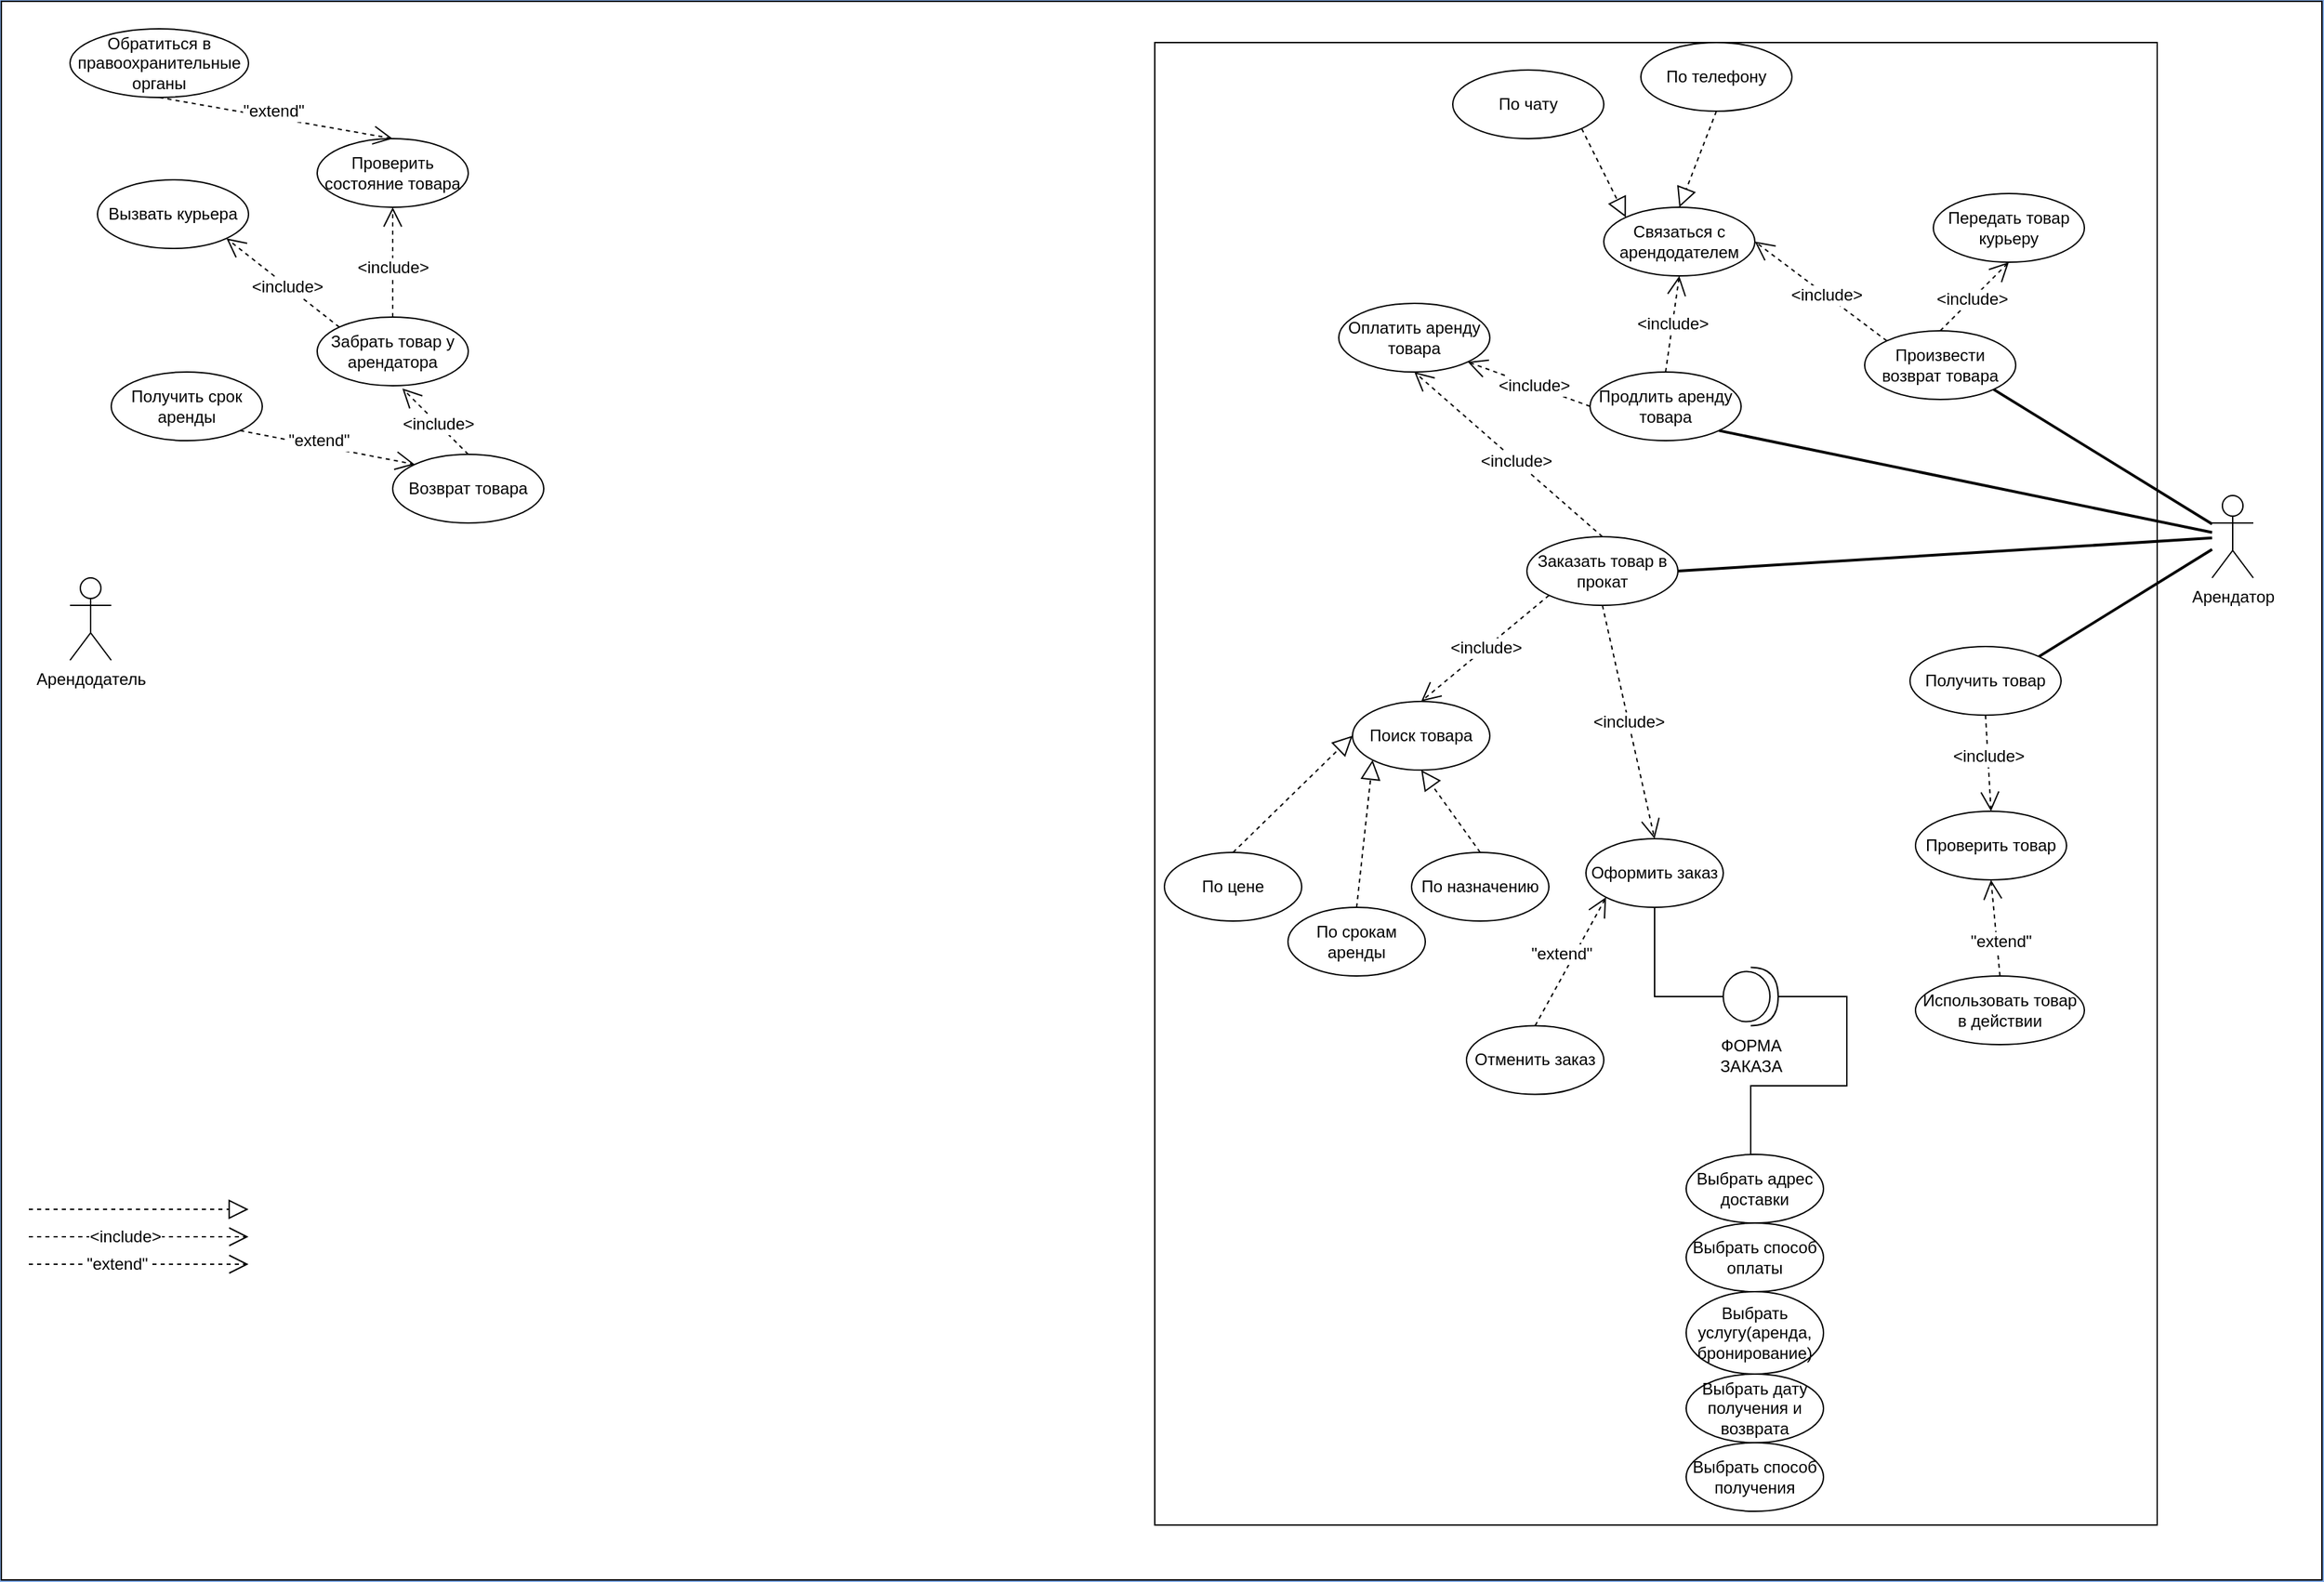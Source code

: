 <mxfile version="14.6.9" type="github"><diagram id="ZwnTsQdj2YsQ4eZyknDP" name="Page-1"><mxGraphModel dx="1422" dy="705" grid="1" gridSize="10" guides="1" tooltips="1" connect="1" arrows="1" fold="1" page="1" pageScale="1" pageWidth="827" pageHeight="1169" background="#7EA6E0" math="0" shadow="0"><root><mxCell id="0"/><mxCell id="1" parent="0"/><mxCell id="ngTAUGNhP66DBJBYgdPT-110" value="" style="rounded=0;whiteSpace=wrap;html=1;fontSize=12;" parent="1" vertex="1"><mxGeometry x="20" y="10" width="1690" height="1150" as="geometry"/></mxCell><mxCell id="ngTAUGNhP66DBJBYgdPT-112" value="" style="rounded=0;whiteSpace=wrap;html=1;fontSize=12;" parent="1" vertex="1"><mxGeometry x="860" y="40" width="730" height="1080" as="geometry"/></mxCell><mxCell id="SECi2cDUqw07FHAR2u1D-1" value="Поиск товара" style="ellipse;whiteSpace=wrap;html=1;" parent="1" vertex="1"><mxGeometry x="1004" y="520" width="100" height="50" as="geometry"/></mxCell><mxCell id="SECi2cDUqw07FHAR2u1D-2" value="Арендодатель&lt;br&gt;" style="shape=umlActor;verticalLabelPosition=bottom;verticalAlign=top;html=1;" parent="1" vertex="1"><mxGeometry x="70" y="430" width="30" height="60" as="geometry"/></mxCell><mxCell id="SECi2cDUqw07FHAR2u1D-3" value="Заказать товар в прокат" style="ellipse;whiteSpace=wrap;html=1;" parent="1" vertex="1"><mxGeometry x="1131" y="400" width="110" height="50" as="geometry"/></mxCell><mxCell id="SECi2cDUqw07FHAR2u1D-4" value="&amp;lt;include&amp;gt;" style="endArrow=open;endSize=12;dashed=1;html=1;fontSize=12;" parent="1" edge="1"><mxGeometry x="-0.125" width="160" relative="1" as="geometry"><mxPoint x="40" y="910" as="sourcePoint"/><mxPoint x="200" y="910" as="targetPoint"/><Array as="points"><mxPoint x="130" y="910"/></Array><mxPoint as="offset"/></mxGeometry></mxCell><mxCell id="SECi2cDUqw07FHAR2u1D-5" value="" style="endArrow=block;dashed=1;endFill=0;endSize=12;html=1;" parent="1" edge="1"><mxGeometry width="160" relative="1" as="geometry"><mxPoint x="40" y="890" as="sourcePoint"/><mxPoint x="200" y="890" as="targetPoint"/></mxGeometry></mxCell><mxCell id="ngTAUGNhP66DBJBYgdPT-4" value="Арендатор&lt;br&gt;" style="shape=umlActor;verticalLabelPosition=bottom;verticalAlign=top;html=1;" parent="1" vertex="1"><mxGeometry x="1630" y="370" width="30" height="60" as="geometry"/></mxCell><mxCell id="ngTAUGNhP66DBJBYgdPT-7" value="Выбрать способ оплаты" style="ellipse;whiteSpace=wrap;html=1;" parent="1" vertex="1"><mxGeometry x="1247" y="900" width="100" height="50" as="geometry"/></mxCell><mxCell id="ngTAUGNhP66DBJBYgdPT-43" style="edgeStyle=orthogonalEdgeStyle;rounded=0;sketch=0;jumpSize=6;orthogonalLoop=1;jettySize=auto;html=1;entryX=0;entryY=0.5;entryDx=0;entryDy=0;entryPerimeter=0;shadow=0;fontSize=12;endArrow=none;endFill=0;endSize=12;strokeWidth=1;" parent="1" source="ngTAUGNhP66DBJBYgdPT-8" target="ngTAUGNhP66DBJBYgdPT-42" edge="1"><mxGeometry relative="1" as="geometry"/></mxCell><mxCell id="ngTAUGNhP66DBJBYgdPT-8" value="Оформить заказ" style="ellipse;whiteSpace=wrap;html=1;" parent="1" vertex="1"><mxGeometry x="1174" y="620" width="100" height="50" as="geometry"/></mxCell><mxCell id="ngTAUGNhP66DBJBYgdPT-9" value="Выбрать дату получения и возврата" style="ellipse;whiteSpace=wrap;html=1;" parent="1" vertex="1"><mxGeometry x="1247" y="1010" width="100" height="50" as="geometry"/></mxCell><mxCell id="ngTAUGNhP66DBJBYgdPT-10" value="Выбрать адрес доставки" style="ellipse;whiteSpace=wrap;html=1;" parent="1" vertex="1"><mxGeometry x="1247" y="850" width="100" height="50" as="geometry"/></mxCell><mxCell id="ngTAUGNhP66DBJBYgdPT-13" value="По назначению" style="ellipse;whiteSpace=wrap;html=1;" parent="1" vertex="1"><mxGeometry x="1047" y="630" width="100" height="50" as="geometry"/></mxCell><mxCell id="ngTAUGNhP66DBJBYgdPT-14" value="По цене" style="ellipse;whiteSpace=wrap;html=1;" parent="1" vertex="1"><mxGeometry x="867" y="630" width="100" height="50" as="geometry"/></mxCell><mxCell id="ngTAUGNhP66DBJBYgdPT-15" value="По срокам аренды" style="ellipse;whiteSpace=wrap;html=1;" parent="1" vertex="1"><mxGeometry x="957" y="670" width="100" height="50" as="geometry"/></mxCell><mxCell id="ngTAUGNhP66DBJBYgdPT-16" value="Выбрать услугу(аренда, бронирование)" style="ellipse;whiteSpace=wrap;html=1;" parent="1" vertex="1"><mxGeometry x="1247" y="950" width="100" height="60" as="geometry"/></mxCell><mxCell id="ngTAUGNhP66DBJBYgdPT-17" value="Выбрать способ получения" style="ellipse;whiteSpace=wrap;html=1;" parent="1" vertex="1"><mxGeometry x="1247" y="1060" width="100" height="50" as="geometry"/></mxCell><mxCell id="ngTAUGNhP66DBJBYgdPT-20" value="" style="endArrow=open;html=1;shadow=0;strokeWidth=1;dashed=1;endFill=0;endSize=12;sketch=0;" parent="1" edge="1"><mxGeometry width="50" height="50" relative="1" as="geometry"><mxPoint x="40" y="930" as="sourcePoint"/><mxPoint x="200" y="930" as="targetPoint"/></mxGeometry></mxCell><mxCell id="ngTAUGNhP66DBJBYgdPT-21" value="&quot;extend&quot;" style="edgeLabel;html=1;align=center;verticalAlign=middle;resizable=0;points=[];fontSize=12;" parent="ngTAUGNhP66DBJBYgdPT-20" vertex="1" connectable="0"><mxGeometry x="0.188" y="-2" relative="1" as="geometry"><mxPoint x="-31" y="-2" as="offset"/></mxGeometry></mxCell><mxCell id="ngTAUGNhP66DBJBYgdPT-22" value="&amp;lt;include&amp;gt;" style="endArrow=open;endSize=12;dashed=1;html=1;fontSize=12;entryX=0.5;entryY=0;entryDx=0;entryDy=0;exitX=0.5;exitY=1;exitDx=0;exitDy=0;" parent="1" source="SECi2cDUqw07FHAR2u1D-3" target="ngTAUGNhP66DBJBYgdPT-8" edge="1"><mxGeometry width="160" relative="1" as="geometry"><mxPoint x="1186" y="440" as="sourcePoint"/><mxPoint x="1437" y="514.5" as="targetPoint"/><Array as="points"/><mxPoint as="offset"/></mxGeometry></mxCell><mxCell id="ngTAUGNhP66DBJBYgdPT-28" value="&amp;lt;include&amp;gt;" style="endArrow=open;endSize=12;dashed=1;html=1;fontSize=12;entryX=0.5;entryY=0;entryDx=0;entryDy=0;exitX=0;exitY=1;exitDx=0;exitDy=0;" parent="1" source="SECi2cDUqw07FHAR2u1D-3" target="SECi2cDUqw07FHAR2u1D-1" edge="1"><mxGeometry width="160" relative="1" as="geometry"><mxPoint x="1167" y="450" as="sourcePoint"/><mxPoint x="1112" y="485" as="targetPoint"/><Array as="points"/><mxPoint as="offset"/></mxGeometry></mxCell><mxCell id="ngTAUGNhP66DBJBYgdPT-29" value="" style="endArrow=block;dashed=1;endFill=0;endSize=12;html=1;exitX=0.5;exitY=0;exitDx=0;exitDy=0;entryX=0;entryY=0.5;entryDx=0;entryDy=0;" parent="1" source="ngTAUGNhP66DBJBYgdPT-14" target="SECi2cDUqw07FHAR2u1D-1" edge="1"><mxGeometry width="160" relative="1" as="geometry"><mxPoint x="831" y="750" as="sourcePoint"/><mxPoint x="991" y="750" as="targetPoint"/></mxGeometry></mxCell><mxCell id="ngTAUGNhP66DBJBYgdPT-30" value="" style="endArrow=block;dashed=1;endFill=0;endSize=12;html=1;entryX=0;entryY=1;entryDx=0;entryDy=0;exitX=0.5;exitY=0;exitDx=0;exitDy=0;" parent="1" source="ngTAUGNhP66DBJBYgdPT-15" target="SECi2cDUqw07FHAR2u1D-1" edge="1"><mxGeometry width="160" relative="1" as="geometry"><mxPoint x="637" y="870" as="sourcePoint"/><mxPoint x="797" y="870" as="targetPoint"/></mxGeometry></mxCell><mxCell id="ngTAUGNhP66DBJBYgdPT-31" value="" style="endArrow=block;dashed=1;endFill=0;endSize=12;html=1;exitX=0.5;exitY=0;exitDx=0;exitDy=0;entryX=0.5;entryY=1;entryDx=0;entryDy=0;" parent="1" source="ngTAUGNhP66DBJBYgdPT-13" target="SECi2cDUqw07FHAR2u1D-1" edge="1"><mxGeometry width="160" relative="1" as="geometry"><mxPoint x="962.355" y="644.642" as="sourcePoint"/><mxPoint x="1037" y="630" as="targetPoint"/></mxGeometry></mxCell><mxCell id="ngTAUGNhP66DBJBYgdPT-32" value="Возврат товара" style="ellipse;whiteSpace=wrap;html=1;" parent="1" vertex="1"><mxGeometry x="305" y="340" width="110" height="50" as="geometry"/></mxCell><mxCell id="ngTAUGNhP66DBJBYgdPT-33" value="Получить срок аренды" style="ellipse;whiteSpace=wrap;html=1;" parent="1" vertex="1"><mxGeometry x="100" y="280" width="110" height="50" as="geometry"/></mxCell><mxCell id="ngTAUGNhP66DBJBYgdPT-38" value="" style="endArrow=open;html=1;shadow=0;strokeWidth=1;dashed=1;endFill=0;endSize=12;sketch=0;exitX=0.5;exitY=0;exitDx=0;exitDy=0;entryX=0;entryY=1;entryDx=0;entryDy=0;" parent="1" source="ngTAUGNhP66DBJBYgdPT-40" target="ngTAUGNhP66DBJBYgdPT-8" edge="1"><mxGeometry width="50" height="50" relative="1" as="geometry"><mxPoint x="1304" y="630" as="sourcePoint"/><mxPoint x="1217" y="716" as="targetPoint"/></mxGeometry></mxCell><mxCell id="ngTAUGNhP66DBJBYgdPT-39" value="&quot;extend&quot;" style="edgeLabel;html=1;align=center;verticalAlign=middle;resizable=0;points=[];fontSize=12;" parent="ngTAUGNhP66DBJBYgdPT-38" vertex="1" connectable="0"><mxGeometry x="0.188" y="-2" relative="1" as="geometry"><mxPoint x="-14" y="2" as="offset"/></mxGeometry></mxCell><mxCell id="ngTAUGNhP66DBJBYgdPT-40" value="Отменить заказ" style="ellipse;whiteSpace=wrap;html=1;" parent="1" vertex="1"><mxGeometry x="1087" y="756.25" width="100" height="50" as="geometry"/></mxCell><mxCell id="ngTAUGNhP66DBJBYgdPT-48" style="edgeStyle=orthogonalEdgeStyle;rounded=0;sketch=0;jumpSize=6;orthogonalLoop=1;jettySize=auto;html=1;exitX=1;exitY=0.5;exitDx=0;exitDy=0;exitPerimeter=0;entryX=0.5;entryY=0;entryDx=0;entryDy=0;shadow=0;fontSize=12;endArrow=none;endFill=0;endSize=12;strokeWidth=1;" parent="1" source="ngTAUGNhP66DBJBYgdPT-42" target="ngTAUGNhP66DBJBYgdPT-10" edge="1"><mxGeometry relative="1" as="geometry"><Array as="points"><mxPoint x="1364" y="735"/><mxPoint x="1364" y="800"/><mxPoint x="1294" y="800"/><mxPoint x="1294" y="850"/></Array></mxGeometry></mxCell><mxCell id="ngTAUGNhP66DBJBYgdPT-42" value="ФОРМА&lt;br&gt;ЗАКАЗА" style="shape=providedRequiredInterface;html=1;verticalLabelPosition=bottom;fontSize=12;rotation=0;" parent="1" vertex="1"><mxGeometry x="1274" y="713.75" width="40" height="42.5" as="geometry"/></mxCell><mxCell id="ngTAUGNhP66DBJBYgdPT-56" value="Забрать товар у арендатора" style="ellipse;whiteSpace=wrap;html=1;" parent="1" vertex="1"><mxGeometry x="250" y="240" width="110" height="50" as="geometry"/></mxCell><mxCell id="ngTAUGNhP66DBJBYgdPT-61" value="Проверить состояние товара" style="ellipse;whiteSpace=wrap;html=1;" parent="1" vertex="1"><mxGeometry x="250" y="110" width="110" height="50" as="geometry"/></mxCell><mxCell id="ngTAUGNhP66DBJBYgdPT-62" value="" style="endArrow=open;html=1;shadow=0;strokeWidth=1;dashed=1;endFill=0;endSize=12;sketch=0;entryX=0.5;entryY=0;entryDx=0;entryDy=0;exitX=0.5;exitY=1;exitDx=0;exitDy=0;" parent="1" source="ngTAUGNhP66DBJBYgdPT-67" target="ngTAUGNhP66DBJBYgdPT-61" edge="1"><mxGeometry width="50" height="50" relative="1" as="geometry"><mxPoint x="290" y="130" as="sourcePoint"/><mxPoint x="321.109" y="160.002" as="targetPoint"/></mxGeometry></mxCell><mxCell id="ngTAUGNhP66DBJBYgdPT-63" value="&quot;extend&quot;" style="edgeLabel;html=1;align=center;verticalAlign=middle;resizable=0;points=[];fontSize=12;" parent="ngTAUGNhP66DBJBYgdPT-62" vertex="1" connectable="0"><mxGeometry x="0.188" y="-2" relative="1" as="geometry"><mxPoint x="-18" y="-10" as="offset"/></mxGeometry></mxCell><mxCell id="ngTAUGNhP66DBJBYgdPT-64" value="&amp;lt;include&amp;gt;" style="endArrow=open;endSize=12;dashed=1;html=1;fontSize=12;exitX=0.5;exitY=0;exitDx=0;exitDy=0;entryX=0.564;entryY=1.04;entryDx=0;entryDy=0;entryPerimeter=0;" parent="1" source="ngTAUGNhP66DBJBYgdPT-32" target="ngTAUGNhP66DBJBYgdPT-56" edge="1"><mxGeometry x="-0.084" width="160" relative="1" as="geometry"><mxPoint x="385" y="420" as="sourcePoint"/><mxPoint x="330" y="310" as="targetPoint"/><Array as="points"/><mxPoint as="offset"/></mxGeometry></mxCell><mxCell id="ngTAUGNhP66DBJBYgdPT-67" value="Обратиться в правоохранительные органы" style="ellipse;whiteSpace=wrap;html=1;" parent="1" vertex="1"><mxGeometry x="70" y="30" width="130" height="50" as="geometry"/></mxCell><mxCell id="ngTAUGNhP66DBJBYgdPT-68" value="Вызвать курьера" style="ellipse;whiteSpace=wrap;html=1;" parent="1" vertex="1"><mxGeometry x="90" y="140" width="110" height="50" as="geometry"/></mxCell><mxCell id="ngTAUGNhP66DBJBYgdPT-69" value="&amp;lt;include&amp;gt;" style="endArrow=open;endSize=12;dashed=1;html=1;fontSize=12;exitX=0;exitY=0;exitDx=0;exitDy=0;entryX=1;entryY=1;entryDx=0;entryDy=0;" parent="1" source="ngTAUGNhP66DBJBYgdPT-56" target="ngTAUGNhP66DBJBYgdPT-68" edge="1"><mxGeometry x="-0.084" width="160" relative="1" as="geometry"><mxPoint x="240" y="290" as="sourcePoint"/><mxPoint x="150.98" y="243" as="targetPoint"/><Array as="points"/><mxPoint as="offset"/></mxGeometry></mxCell><mxCell id="ngTAUGNhP66DBJBYgdPT-70" value="&amp;lt;include&amp;gt;" style="endArrow=open;endSize=12;dashed=1;html=1;fontSize=12;exitX=0.5;exitY=0;exitDx=0;exitDy=0;entryX=0.5;entryY=1;entryDx=0;entryDy=0;" parent="1" source="ngTAUGNhP66DBJBYgdPT-56" target="ngTAUGNhP66DBJBYgdPT-61" edge="1"><mxGeometry x="-0.084" width="160" relative="1" as="geometry"><mxPoint x="479.02" y="277" as="sourcePoint"/><mxPoint x="390" y="230" as="targetPoint"/><Array as="points"/><mxPoint as="offset"/></mxGeometry></mxCell><mxCell id="ngTAUGNhP66DBJBYgdPT-71" value="Произвести возврат товара" style="ellipse;whiteSpace=wrap;html=1;" parent="1" vertex="1"><mxGeometry x="1377" y="250" width="110" height="50" as="geometry"/></mxCell><mxCell id="ngTAUGNhP66DBJBYgdPT-72" value="" style="endArrow=open;html=1;shadow=0;strokeWidth=1;dashed=1;endFill=0;endSize=12;sketch=0;entryX=0;entryY=0;entryDx=0;entryDy=0;exitX=1;exitY=1;exitDx=0;exitDy=0;" parent="1" source="ngTAUGNhP66DBJBYgdPT-33" target="ngTAUGNhP66DBJBYgdPT-32" edge="1"><mxGeometry width="50" height="50" relative="1" as="geometry"><mxPoint x="210" y="300" as="sourcePoint"/><mxPoint x="300" y="340" as="targetPoint"/></mxGeometry></mxCell><mxCell id="ngTAUGNhP66DBJBYgdPT-73" value="&quot;extend&quot;" style="edgeLabel;html=1;align=center;verticalAlign=middle;resizable=0;points=[];fontSize=12;" parent="ngTAUGNhP66DBJBYgdPT-72" vertex="1" connectable="0"><mxGeometry x="0.188" y="-2" relative="1" as="geometry"><mxPoint x="-18" y="-10" as="offset"/></mxGeometry></mxCell><mxCell id="ngTAUGNhP66DBJBYgdPT-74" value="&amp;lt;include&amp;gt;" style="endArrow=open;endSize=12;dashed=1;html=1;fontSize=12;exitX=0;exitY=0;exitDx=0;exitDy=0;entryX=1;entryY=0.5;entryDx=0;entryDy=0;" parent="1" source="ngTAUGNhP66DBJBYgdPT-71" target="ngTAUGNhP66DBJBYgdPT-75" edge="1"><mxGeometry x="-0.084" width="160" relative="1" as="geometry"><mxPoint x="1237" y="280" as="sourcePoint"/><mxPoint x="1197" y="240" as="targetPoint"/><Array as="points"/><mxPoint as="offset"/></mxGeometry></mxCell><mxCell id="ngTAUGNhP66DBJBYgdPT-75" value="Связаться с арендодателем" style="ellipse;whiteSpace=wrap;html=1;" parent="1" vertex="1"><mxGeometry x="1187" y="160" width="110" height="50" as="geometry"/></mxCell><mxCell id="ngTAUGNhP66DBJBYgdPT-77" value="По чату" style="ellipse;whiteSpace=wrap;html=1;" parent="1" vertex="1"><mxGeometry x="1077" y="60" width="110" height="50" as="geometry"/></mxCell><mxCell id="ngTAUGNhP66DBJBYgdPT-78" value="По телефону" style="ellipse;whiteSpace=wrap;html=1;" parent="1" vertex="1"><mxGeometry x="1214" y="40" width="110" height="50" as="geometry"/></mxCell><mxCell id="ngTAUGNhP66DBJBYgdPT-79" value="" style="endArrow=block;dashed=1;endFill=0;endSize=12;html=1;exitX=1;exitY=1;exitDx=0;exitDy=0;entryX=0;entryY=0;entryDx=0;entryDy=0;" parent="1" source="ngTAUGNhP66DBJBYgdPT-77" target="ngTAUGNhP66DBJBYgdPT-75" edge="1"><mxGeometry width="160" relative="1" as="geometry"><mxPoint x="947" y="280" as="sourcePoint"/><mxPoint x="1237" y="160" as="targetPoint"/></mxGeometry></mxCell><mxCell id="ngTAUGNhP66DBJBYgdPT-80" value="" style="endArrow=block;dashed=1;endFill=0;endSize=12;html=1;exitX=0.5;exitY=1;exitDx=0;exitDy=0;entryX=0.5;entryY=0;entryDx=0;entryDy=0;" parent="1" source="ngTAUGNhP66DBJBYgdPT-78" target="ngTAUGNhP66DBJBYgdPT-75" edge="1"><mxGeometry width="160" relative="1" as="geometry"><mxPoint x="1337" y="145" as="sourcePoint"/><mxPoint x="1412.01" y="185" as="targetPoint"/></mxGeometry></mxCell><mxCell id="ngTAUGNhP66DBJBYgdPT-81" value="Передать товар курьеру" style="ellipse;whiteSpace=wrap;html=1;" parent="1" vertex="1"><mxGeometry x="1427" y="150" width="110" height="50" as="geometry"/></mxCell><mxCell id="ngTAUGNhP66DBJBYgdPT-82" value="&amp;lt;include&amp;gt;" style="endArrow=open;endSize=12;dashed=1;html=1;fontSize=12;exitX=0.5;exitY=0;exitDx=0;exitDy=0;entryX=0.5;entryY=1;entryDx=0;entryDy=0;" parent="1" source="ngTAUGNhP66DBJBYgdPT-71" target="ngTAUGNhP66DBJBYgdPT-81" edge="1"><mxGeometry x="-0.084" width="160" relative="1" as="geometry"><mxPoint x="1372" y="300" as="sourcePoint"/><mxPoint x="1322" y="280" as="targetPoint"/><Array as="points"/><mxPoint as="offset"/></mxGeometry></mxCell><mxCell id="ngTAUGNhP66DBJBYgdPT-84" value="Получить товар" style="ellipse;whiteSpace=wrap;html=1;" parent="1" vertex="1"><mxGeometry x="1410" y="480" width="110" height="50" as="geometry"/></mxCell><mxCell id="ngTAUGNhP66DBJBYgdPT-85" value="Проверить товар" style="ellipse;whiteSpace=wrap;html=1;" parent="1" vertex="1"><mxGeometry x="1414" y="600" width="110" height="50" as="geometry"/></mxCell><mxCell id="ngTAUGNhP66DBJBYgdPT-87" value="&amp;lt;include&amp;gt;" style="endArrow=open;endSize=12;dashed=1;html=1;fontSize=12;exitX=0.5;exitY=1;exitDx=0;exitDy=0;entryX=0.5;entryY=0;entryDx=0;entryDy=0;" parent="1" source="ngTAUGNhP66DBJBYgdPT-84" target="ngTAUGNhP66DBJBYgdPT-85" edge="1"><mxGeometry x="-0.125" width="160" relative="1" as="geometry"><mxPoint x="1447.001" y="532.678" as="sourcePoint"/><mxPoint x="1538.11" y="580" as="targetPoint"/><Array as="points"/><mxPoint as="offset"/></mxGeometry></mxCell><mxCell id="ngTAUGNhP66DBJBYgdPT-92" value="Использовать товар в действии" style="ellipse;whiteSpace=wrap;html=1;" parent="1" vertex="1"><mxGeometry x="1414" y="720" width="123" height="50" as="geometry"/></mxCell><mxCell id="ngTAUGNhP66DBJBYgdPT-94" value="" style="endArrow=open;html=1;shadow=0;strokeWidth=1;dashed=1;endFill=0;endSize=12;sketch=0;entryX=0.5;entryY=1;entryDx=0;entryDy=0;exitX=0.5;exitY=0;exitDx=0;exitDy=0;" parent="1" source="ngTAUGNhP66DBJBYgdPT-92" target="ngTAUGNhP66DBJBYgdPT-85" edge="1"><mxGeometry width="50" height="50" relative="1" as="geometry"><mxPoint x="1477" y="720" as="sourcePoint"/><mxPoint x="1571" y="784.75" as="targetPoint"/></mxGeometry></mxCell><mxCell id="ngTAUGNhP66DBJBYgdPT-95" value="&quot;extend&quot;" style="edgeLabel;html=1;align=center;verticalAlign=middle;resizable=0;points=[];fontSize=12;" parent="ngTAUGNhP66DBJBYgdPT-94" vertex="1" connectable="0"><mxGeometry x="0.188" y="-2" relative="1" as="geometry"><mxPoint x="2" y="17" as="offset"/></mxGeometry></mxCell><mxCell id="ngTAUGNhP66DBJBYgdPT-97" value="" style="endArrow=none;endFill=0;endSize=12;html=1;rounded=1;strokeWidth=2;exitX=1;exitY=0.5;exitDx=0;exitDy=0;" parent="1" source="SECi2cDUqw07FHAR2u1D-3" target="ngTAUGNhP66DBJBYgdPT-4" edge="1"><mxGeometry width="160" relative="1" as="geometry"><mxPoint x="1417" y="520" as="sourcePoint"/><mxPoint x="1577" y="520" as="targetPoint"/></mxGeometry></mxCell><mxCell id="ngTAUGNhP66DBJBYgdPT-98" value="" style="endArrow=none;endFill=0;endSize=12;html=1;rounded=1;strokeWidth=2;exitX=1;exitY=1;exitDx=0;exitDy=0;" parent="1" source="ngTAUGNhP66DBJBYgdPT-71" target="ngTAUGNhP66DBJBYgdPT-4" edge="1"><mxGeometry width="160" relative="1" as="geometry"><mxPoint x="1177" y="370" as="sourcePoint"/><mxPoint x="1417" y="400" as="targetPoint"/></mxGeometry></mxCell><mxCell id="ngTAUGNhP66DBJBYgdPT-99" value="" style="endArrow=none;endFill=0;endSize=12;html=1;rounded=1;strokeWidth=2;exitX=1;exitY=0;exitDx=0;exitDy=0;" parent="1" source="ngTAUGNhP66DBJBYgdPT-84" target="ngTAUGNhP66DBJBYgdPT-4" edge="1"><mxGeometry width="160" relative="1" as="geometry"><mxPoint x="1247" y="445" as="sourcePoint"/><mxPoint x="1417" y="450" as="targetPoint"/></mxGeometry></mxCell><mxCell id="ngTAUGNhP66DBJBYgdPT-100" value="Продлить аренду товара" style="ellipse;whiteSpace=wrap;html=1;" parent="1" vertex="1"><mxGeometry x="1177" y="280" width="110" height="50" as="geometry"/></mxCell><mxCell id="ngTAUGNhP66DBJBYgdPT-102" value="Оплатить аренду&lt;br&gt;товара" style="ellipse;whiteSpace=wrap;html=1;" parent="1" vertex="1"><mxGeometry x="994" y="230" width="110" height="50" as="geometry"/></mxCell><mxCell id="ngTAUGNhP66DBJBYgdPT-105" value="&amp;lt;include&amp;gt;" style="endArrow=open;endSize=12;dashed=1;html=1;fontSize=12;exitX=0.5;exitY=0;exitDx=0;exitDy=0;entryX=0.5;entryY=1;entryDx=0;entryDy=0;" parent="1" source="ngTAUGNhP66DBJBYgdPT-100" target="ngTAUGNhP66DBJBYgdPT-75" edge="1"><mxGeometry width="160" relative="1" as="geometry"><mxPoint x="1384" y="305" as="sourcePoint"/><mxPoint x="1194" y="265" as="targetPoint"/><Array as="points"/><mxPoint as="offset"/></mxGeometry></mxCell><mxCell id="ngTAUGNhP66DBJBYgdPT-106" value="&amp;lt;include&amp;gt;" style="endArrow=open;endSize=12;dashed=1;html=1;fontSize=12;exitX=0;exitY=0.5;exitDx=0;exitDy=0;entryX=1;entryY=1;entryDx=0;entryDy=0;" parent="1" source="ngTAUGNhP66DBJBYgdPT-100" target="ngTAUGNhP66DBJBYgdPT-102" edge="1"><mxGeometry x="-0.084" width="160" relative="1" as="geometry"><mxPoint x="1177" y="260" as="sourcePoint"/><mxPoint x="987" y="220" as="targetPoint"/><Array as="points"/><mxPoint as="offset"/></mxGeometry></mxCell><mxCell id="ngTAUGNhP66DBJBYgdPT-107" value="&amp;lt;include&amp;gt;" style="endArrow=open;endSize=12;dashed=1;html=1;fontSize=12;exitX=0.5;exitY=0;exitDx=0;exitDy=0;entryX=0.5;entryY=1;entryDx=0;entryDy=0;" parent="1" source="SECi2cDUqw07FHAR2u1D-3" target="ngTAUGNhP66DBJBYgdPT-102" edge="1"><mxGeometry x="-0.084" width="160" relative="1" as="geometry"><mxPoint x="1147" y="340" as="sourcePoint"/><mxPoint x="957" y="300" as="targetPoint"/><Array as="points"/><mxPoint as="offset"/></mxGeometry></mxCell><mxCell id="ngTAUGNhP66DBJBYgdPT-108" value="" style="endArrow=none;endFill=0;endSize=12;html=1;rounded=1;strokeWidth=2;exitX=1;exitY=1;exitDx=0;exitDy=0;" parent="1" source="ngTAUGNhP66DBJBYgdPT-100" target="ngTAUGNhP66DBJBYgdPT-4" edge="1"><mxGeometry width="160" relative="1" as="geometry"><mxPoint x="1222" y="383.88" as="sourcePoint"/><mxPoint x="1542" y="390" as="targetPoint"/></mxGeometry></mxCell></root></mxGraphModel></diagram></mxfile>